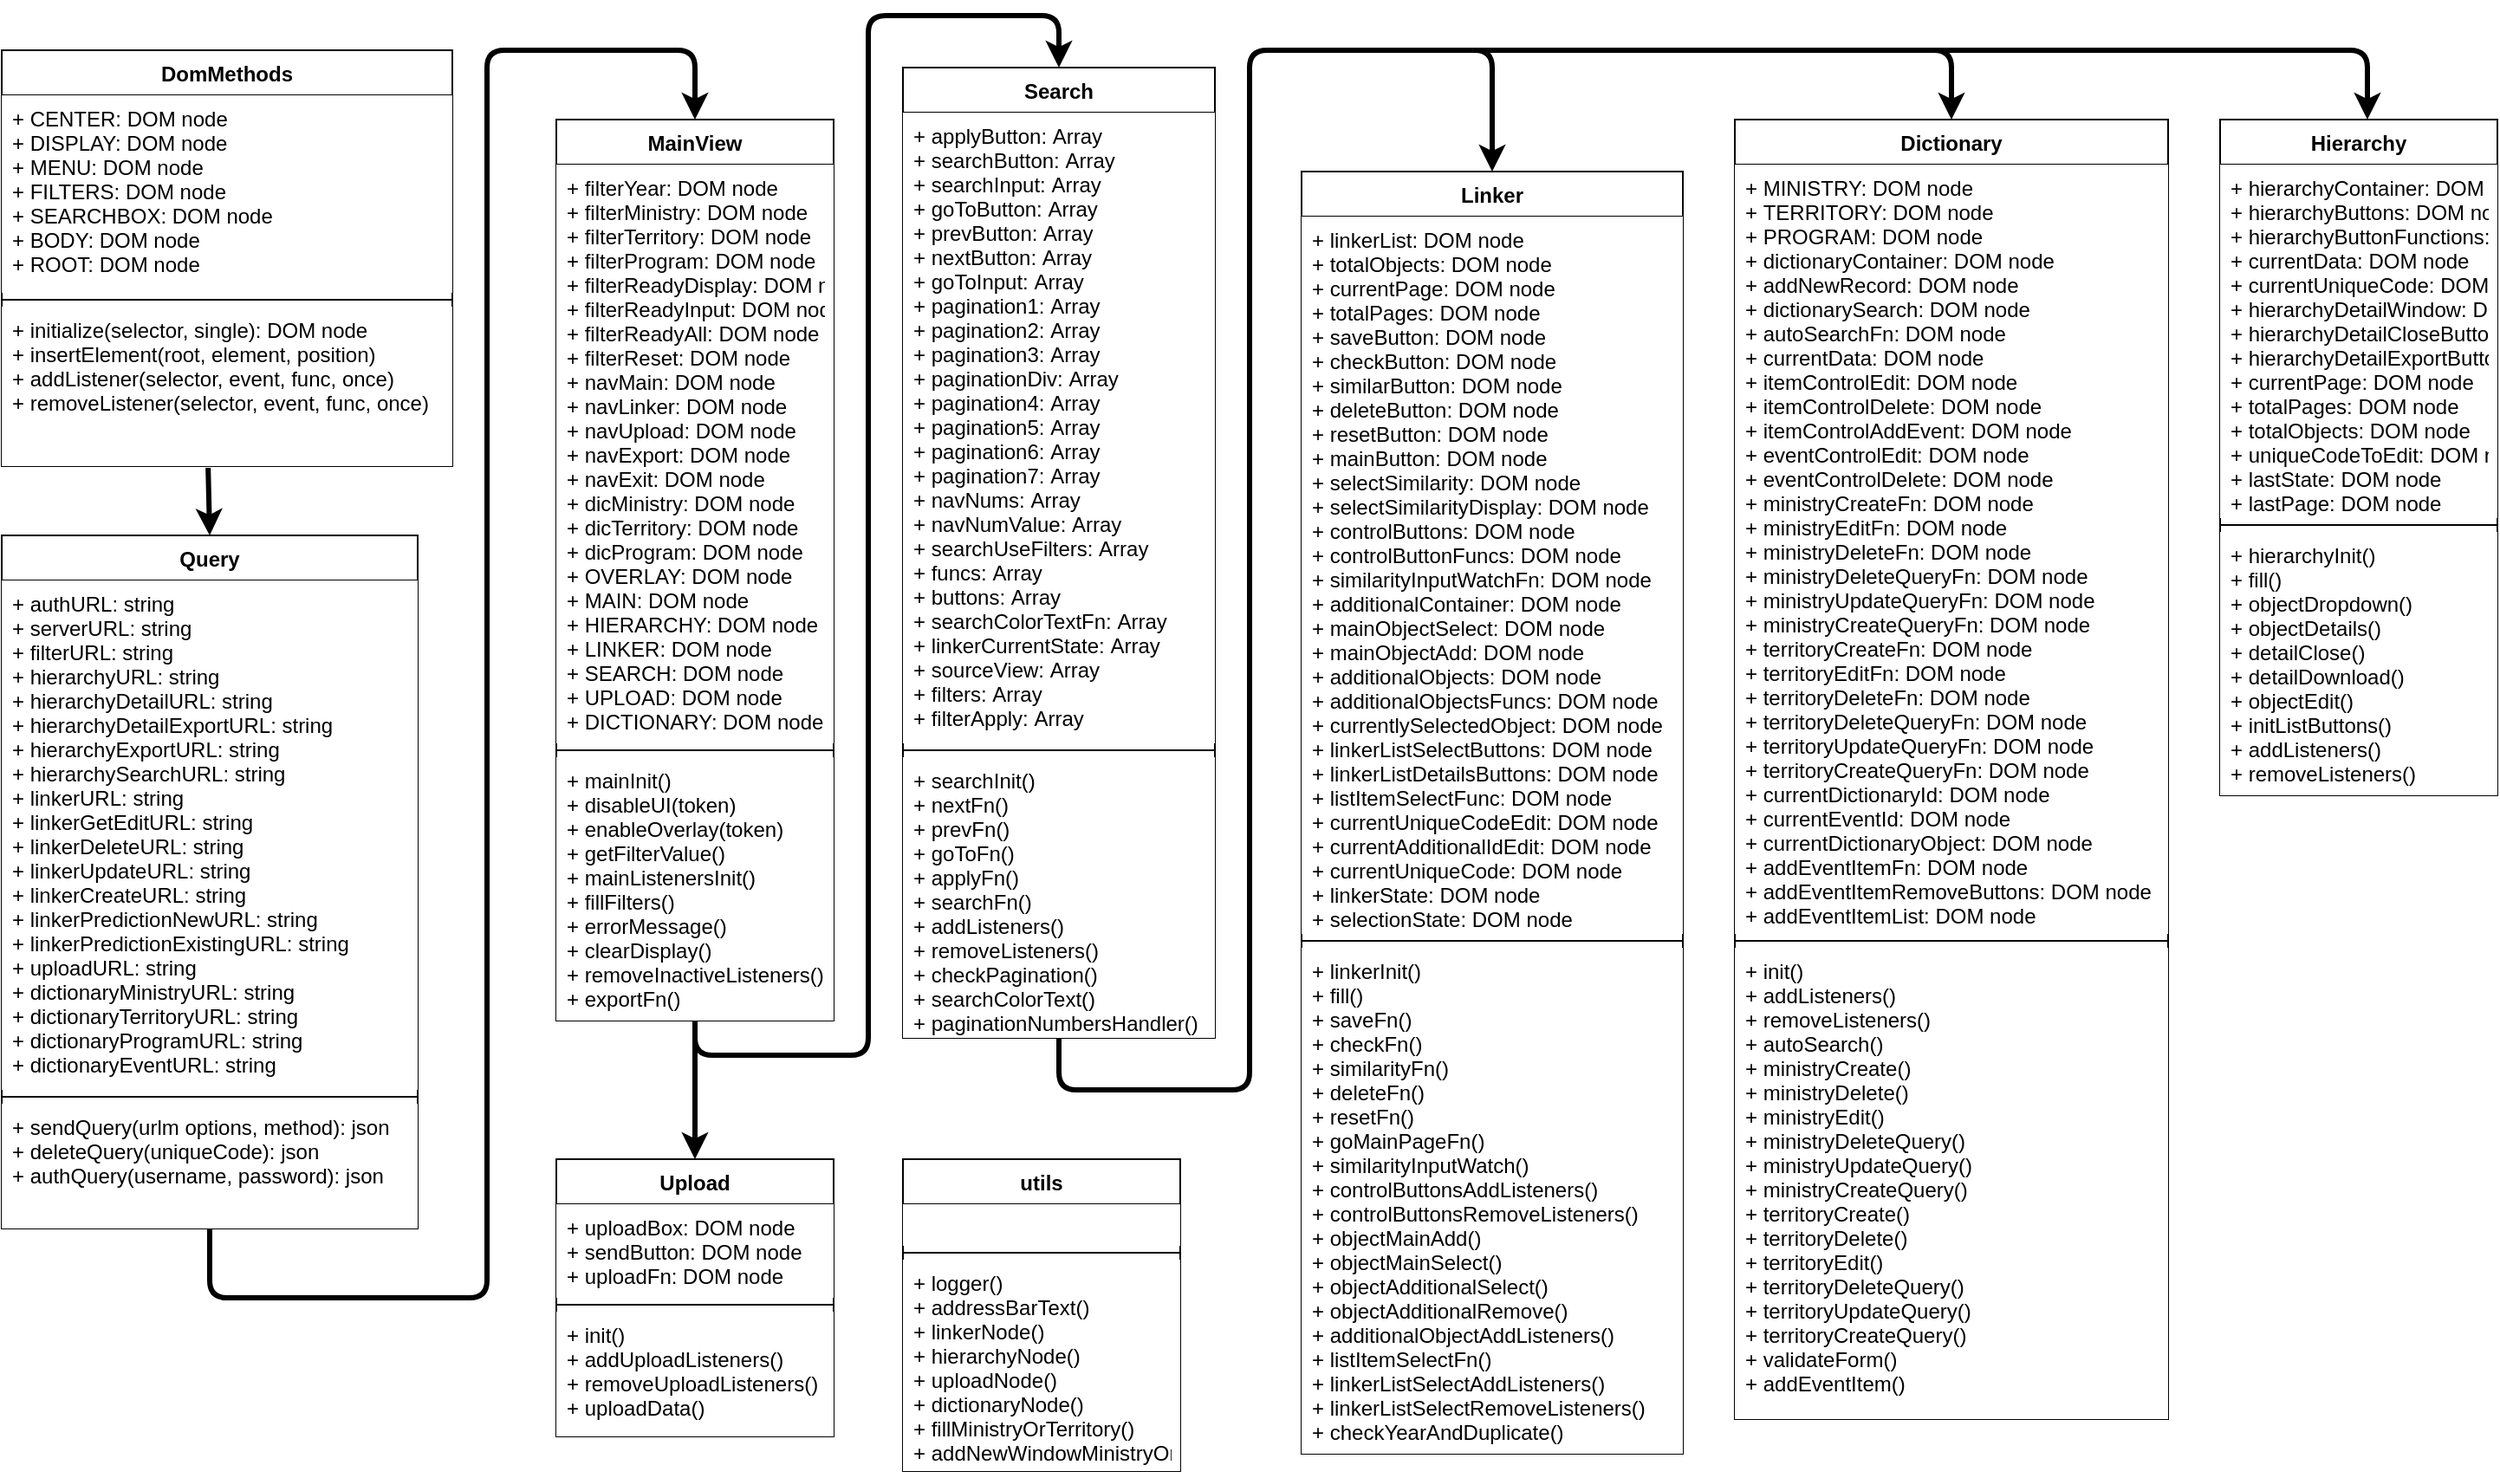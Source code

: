 <mxfile version="13.6.2" type="github">
  <diagram id="EmlVeWdNHWqG-HsblOHk" name="Page-1">
    <mxGraphModel dx="2523" dy="876" grid="1" gridSize="10" guides="1" tooltips="1" connect="1" arrows="1" fold="1" page="1" pageScale="1" pageWidth="850" pageHeight="1100" math="0" shadow="0">
      <root>
        <mxCell id="0" />
        <mxCell id="1" parent="0" />
        <mxCell id="BPLZNxsTZmLnbDWGY6EG-1" value="DomMethods" style="swimlane;fontStyle=1;align=center;verticalAlign=top;childLayout=stackLayout;horizontal=1;startSize=26;horizontalStack=0;resizeParent=1;resizeParentMax=0;resizeLast=0;collapsible=1;marginBottom=0;" parent="1" vertex="1">
          <mxGeometry x="-760" y="40" width="260" height="240" as="geometry" />
        </mxCell>
        <mxCell id="BPLZNxsTZmLnbDWGY6EG-2" value="+ CENTER: DOM node&#xa;+ DISPLAY: DOM node&#xa;+ MENU: DOM node&#xa;+ FILTERS: DOM node&#xa;+ SEARCHBOX: DOM node&#xa;+ BODY: DOM node&#xa;+ ROOT: DOM node" style="text;strokeColor=none;align=left;verticalAlign=top;spacingLeft=4;spacingRight=4;overflow=hidden;rotatable=0;points=[[0,0.5],[1,0.5]];portConstraint=eastwest;fillColor=#ffffff;" parent="BPLZNxsTZmLnbDWGY6EG-1" vertex="1">
          <mxGeometry y="26" width="260" height="114" as="geometry" />
        </mxCell>
        <mxCell id="BPLZNxsTZmLnbDWGY6EG-3" value="" style="line;strokeWidth=1;fillColor=none;align=left;verticalAlign=middle;spacingTop=-1;spacingLeft=3;spacingRight=3;rotatable=0;labelPosition=right;points=[];portConstraint=eastwest;" parent="BPLZNxsTZmLnbDWGY6EG-1" vertex="1">
          <mxGeometry y="140" width="260" height="8" as="geometry" />
        </mxCell>
        <mxCell id="BPLZNxsTZmLnbDWGY6EG-4" value="+ initialize(selector, single): DOM node&#xa;+ insertElement(root, element, position)&#xa;+ addListener(selector, event, func, once)&#xa;+ removeListener(selector, event, func, once)" style="text;strokeColor=none;align=left;verticalAlign=top;spacingLeft=4;spacingRight=4;overflow=hidden;rotatable=0;points=[[0,0.5],[1,0.5]];portConstraint=eastwest;fillColor=#ffffff;" parent="BPLZNxsTZmLnbDWGY6EG-1" vertex="1">
          <mxGeometry y="148" width="260" height="92" as="geometry" />
        </mxCell>
        <mxCell id="9VmN0dgmtJ_7vDDzthu5-1" value="" style="endArrow=classic;html=1;exitX=0.458;exitY=1.011;exitDx=0;exitDy=0;exitPerimeter=0;entryX=0.5;entryY=0;entryDx=0;entryDy=0;strokeWidth=3;" edge="1" parent="1" source="BPLZNxsTZmLnbDWGY6EG-4" target="BPLZNxsTZmLnbDWGY6EG-5">
          <mxGeometry width="50" height="50" relative="1" as="geometry">
            <mxPoint x="20" y="420" as="sourcePoint" />
            <mxPoint x="70" y="370" as="targetPoint" />
          </mxGeometry>
        </mxCell>
        <mxCell id="BPLZNxsTZmLnbDWGY6EG-5" value="Query" style="swimlane;fontStyle=1;align=center;verticalAlign=top;childLayout=stackLayout;horizontal=1;startSize=26;horizontalStack=0;resizeParent=1;resizeParentMax=0;resizeLast=0;collapsible=1;marginBottom=0;" parent="1" vertex="1">
          <mxGeometry x="-760" y="320" width="240" height="400" as="geometry" />
        </mxCell>
        <mxCell id="BPLZNxsTZmLnbDWGY6EG-6" value="+ authURL: string&#xa;+ serverURL: string&#xa;+ filterURL: string&#xa;+ hierarchyURL: string&#xa;+ hierarchyDetailURL: string&#xa;+ hierarchyDetailExportURL: string&#xa;+ hierarchyExportURL: string&#xa;+ hierarchySearchURL: string&#xa;+ linkerURL: string&#xa;+ linkerGetEditURL: string&#xa;+ linkerDeleteURL: string&#xa;+ linkerUpdateURL: string&#xa;+ linkerCreateURL: string&#xa;+ linkerPredictionNewURL: string&#xa;+ linkerPredictionExistingURL: string&#xa;+ uploadURL: string&#xa;+ dictionaryMinistryURL: string&#xa;+ dictionaryTerritoryURL: string&#xa;+ dictionaryProgramURL: string&#xa;+ dictionaryEventURL: string" style="text;strokeColor=none;align=left;verticalAlign=top;spacingLeft=4;spacingRight=4;overflow=hidden;rotatable=0;points=[[0,0.5],[1,0.5]];portConstraint=eastwest;fillColor=#ffffff;" parent="BPLZNxsTZmLnbDWGY6EG-5" vertex="1">
          <mxGeometry y="26" width="240" height="294" as="geometry" />
        </mxCell>
        <mxCell id="BPLZNxsTZmLnbDWGY6EG-7" value="" style="line;strokeWidth=1;fillColor=none;align=left;verticalAlign=middle;spacingTop=-1;spacingLeft=3;spacingRight=3;rotatable=0;labelPosition=right;points=[];portConstraint=eastwest;" parent="BPLZNxsTZmLnbDWGY6EG-5" vertex="1">
          <mxGeometry y="320" width="240" height="8" as="geometry" />
        </mxCell>
        <mxCell id="BPLZNxsTZmLnbDWGY6EG-8" value="+ sendQuery(urlm options, method): json&#xa;+ deleteQuery(uniqueCode): json&#xa;+ authQuery(username, password): json" style="text;strokeColor=none;align=left;verticalAlign=top;spacingLeft=4;spacingRight=4;overflow=hidden;rotatable=0;points=[[0,0.5],[1,0.5]];portConstraint=eastwest;fillColor=#ffffff;" parent="BPLZNxsTZmLnbDWGY6EG-5" vertex="1">
          <mxGeometry y="328" width="240" height="72" as="geometry" />
        </mxCell>
        <mxCell id="9VmN0dgmtJ_7vDDzthu5-2" value="" style="endArrow=classic;html=1;exitX=0.5;exitY=1;exitDx=0;exitDy=0;entryX=0.5;entryY=0;entryDx=0;entryDy=0;strokeWidth=3;" edge="1" parent="1" source="BPLZNxsTZmLnbDWGY6EG-5" target="BPLZNxsTZmLnbDWGY6EG-9">
          <mxGeometry width="50" height="50" relative="1" as="geometry">
            <mxPoint x="20" y="420" as="sourcePoint" />
            <mxPoint x="70" y="370" as="targetPoint" />
            <Array as="points">
              <mxPoint x="-640" y="760" />
              <mxPoint x="-480" y="760" />
              <mxPoint x="-480" y="40" />
              <mxPoint x="-360" y="40" />
            </Array>
          </mxGeometry>
        </mxCell>
        <mxCell id="BPLZNxsTZmLnbDWGY6EG-9" value="MainView" style="swimlane;fontStyle=1;align=center;verticalAlign=top;childLayout=stackLayout;horizontal=1;startSize=26;horizontalStack=0;resizeParent=1;resizeParentMax=0;resizeLast=0;collapsible=1;marginBottom=0;" parent="1" vertex="1">
          <mxGeometry x="-440" y="80" width="160" height="520" as="geometry" />
        </mxCell>
        <mxCell id="BPLZNxsTZmLnbDWGY6EG-10" value="+ filterYear: DOM node&#xa;+ filterMinistry: DOM node&#xa;+ filterTerritory: DOM node&#xa;+ filterProgram: DOM node&#xa;+ filterReadyDisplay: DOM node&#xa;+ filterReadyInput: DOM node&#xa;+ filterReadyAll: DOM node&#xa;+ filterReset: DOM node&#xa;+ navMain: DOM node&#xa;+ navLinker: DOM node&#xa;+ navUpload: DOM node&#xa;+ navExport: DOM node&#xa;+ navExit: DOM node&#xa;+ dicMinistry: DOM node&#xa;+ dicTerritory: DOM node&#xa;+ dicProgram: DOM node&#xa;+ OVERLAY: DOM node&#xa;+ MAIN: DOM node&#xa;+ HIERARCHY: DOM node&#xa;+ LINKER: DOM node&#xa;+ SEARCH: DOM node&#xa;+ UPLOAD: DOM node&#xa;+ DICTIONARY: DOM node" style="text;strokeColor=none;align=left;verticalAlign=top;spacingLeft=4;spacingRight=4;overflow=hidden;rotatable=0;points=[[0,0.5],[1,0.5]];portConstraint=eastwest;fillColor=#ffffff;" parent="BPLZNxsTZmLnbDWGY6EG-9" vertex="1">
          <mxGeometry y="26" width="160" height="334" as="geometry" />
        </mxCell>
        <mxCell id="BPLZNxsTZmLnbDWGY6EG-11" value="" style="line;strokeWidth=1;fillColor=none;align=left;verticalAlign=middle;spacingTop=-1;spacingLeft=3;spacingRight=3;rotatable=0;labelPosition=right;points=[];portConstraint=eastwest;" parent="BPLZNxsTZmLnbDWGY6EG-9" vertex="1">
          <mxGeometry y="360" width="160" height="8" as="geometry" />
        </mxCell>
        <mxCell id="BPLZNxsTZmLnbDWGY6EG-12" value="+ mainInit()&#xa;+ disableUI(token)&#xa;+ enableOverlay(token)&#xa;+ getFilterValue()&#xa;+ mainListenersInit()&#xa;+ fillFilters()&#xa;+ errorMessage()&#xa;+ clearDisplay()&#xa;+ removeInactiveListeners()&#xa;+ exportFn()" style="text;strokeColor=none;align=left;verticalAlign=top;spacingLeft=4;spacingRight=4;overflow=hidden;rotatable=0;points=[[0,0.5],[1,0.5]];portConstraint=eastwest;fillColor=#ffffff;" parent="BPLZNxsTZmLnbDWGY6EG-9" vertex="1">
          <mxGeometry y="368" width="160" height="152" as="geometry" />
        </mxCell>
        <mxCell id="9VmN0dgmtJ_7vDDzthu5-3" value="" style="endArrow=classic;html=1;strokeWidth=3;exitX=0.5;exitY=1;exitDx=0;exitDy=0;entryX=0.5;entryY=0;entryDx=0;entryDy=0;" edge="1" parent="1" source="BPLZNxsTZmLnbDWGY6EG-9" target="BPLZNxsTZmLnbDWGY6EG-17">
          <mxGeometry width="50" height="50" relative="1" as="geometry">
            <mxPoint x="-100" y="420" as="sourcePoint" />
            <mxPoint x="-50" y="370" as="targetPoint" />
            <Array as="points">
              <mxPoint x="-360" y="620" />
              <mxPoint x="-310" y="620" />
              <mxPoint x="-260" y="620" />
              <mxPoint x="-260" y="20" />
              <mxPoint x="-150" y="20" />
            </Array>
          </mxGeometry>
        </mxCell>
        <mxCell id="BPLZNxsTZmLnbDWGY6EG-17" value="Search" style="swimlane;fontStyle=1;align=center;verticalAlign=top;childLayout=stackLayout;horizontal=1;startSize=26;horizontalStack=0;resizeParent=1;resizeParentMax=0;resizeLast=0;collapsible=1;marginBottom=0;" parent="1" vertex="1">
          <mxGeometry x="-240" y="50" width="180" height="560" as="geometry" />
        </mxCell>
        <mxCell id="BPLZNxsTZmLnbDWGY6EG-18" value="+ applyButton: Array&#xa;+ searchButton: Array&#xa;+ searchInput: Array&#xa;+ goToButton: Array&#xa;+ prevButton: Array&#xa;+ nextButton: Array&#xa;+ goToInput: Array&#xa;+ pagination1: Array&#xa;+ pagination2: Array&#xa;+ pagination3: Array&#xa;+ paginationDiv: Array&#xa;+ pagination4: Array&#xa;+ pagination5: Array&#xa;+ pagination6: Array&#xa;+ pagination7: Array&#xa;+ navNums: Array&#xa;+ navNumValue: Array&#xa;+ searchUseFilters: Array&#xa;+ funcs: Array&#xa;+ buttons: Array&#xa;+ searchColorTextFn: Array&#xa;+ linkerCurrentState: Array&#xa;+ sourceView: Array&#xa;+ filters: Array&#xa;+ filterApply: Array" style="text;strokeColor=none;align=left;verticalAlign=top;spacingLeft=4;spacingRight=4;overflow=hidden;rotatable=0;points=[[0,0.5],[1,0.5]];portConstraint=eastwest;fillColor=#ffffff;" parent="BPLZNxsTZmLnbDWGY6EG-17" vertex="1">
          <mxGeometry y="26" width="180" height="364" as="geometry" />
        </mxCell>
        <mxCell id="BPLZNxsTZmLnbDWGY6EG-19" value="" style="line;strokeWidth=1;fillColor=none;align=left;verticalAlign=middle;spacingTop=-1;spacingLeft=3;spacingRight=3;rotatable=0;labelPosition=right;points=[];portConstraint=eastwest;" parent="BPLZNxsTZmLnbDWGY6EG-17" vertex="1">
          <mxGeometry y="390" width="180" height="8" as="geometry" />
        </mxCell>
        <mxCell id="BPLZNxsTZmLnbDWGY6EG-20" value="+ searchInit()&#xa;+ nextFn()&#xa;+ prevFn()&#xa;+ goToFn()&#xa;+ applyFn()&#xa;+ searchFn()&#xa;+ addListeners()&#xa;+ removeListeners()&#xa;+ checkPagination()&#xa;+ searchColorText()&#xa;+ paginationNumbersHandler()" style="text;strokeColor=none;align=left;verticalAlign=top;spacingLeft=4;spacingRight=4;overflow=hidden;rotatable=0;points=[[0,0.5],[1,0.5]];portConstraint=eastwest;fillColor=#ffffff;" parent="BPLZNxsTZmLnbDWGY6EG-17" vertex="1">
          <mxGeometry y="398" width="180" height="162" as="geometry" />
        </mxCell>
        <mxCell id="BPLZNxsTZmLnbDWGY6EG-33" value="Upload" style="swimlane;fontStyle=1;align=center;verticalAlign=top;childLayout=stackLayout;horizontal=1;startSize=26;horizontalStack=0;resizeParent=1;resizeParentMax=0;resizeLast=0;collapsible=1;marginBottom=0;" parent="1" vertex="1">
          <mxGeometry x="-440" y="680" width="160" height="160" as="geometry" />
        </mxCell>
        <mxCell id="BPLZNxsTZmLnbDWGY6EG-34" value="+ uploadBox: DOM node&#xa;+ sendButton: DOM node&#xa;+ uploadFn: DOM node" style="text;strokeColor=none;align=left;verticalAlign=top;spacingLeft=4;spacingRight=4;overflow=hidden;rotatable=0;points=[[0,0.5],[1,0.5]];portConstraint=eastwest;fillColor=#ffffff;" parent="BPLZNxsTZmLnbDWGY6EG-33" vertex="1">
          <mxGeometry y="26" width="160" height="54" as="geometry" />
        </mxCell>
        <mxCell id="BPLZNxsTZmLnbDWGY6EG-35" value="" style="line;strokeWidth=1;fillColor=none;align=left;verticalAlign=middle;spacingTop=-1;spacingLeft=3;spacingRight=3;rotatable=0;labelPosition=right;points=[];portConstraint=eastwest;" parent="BPLZNxsTZmLnbDWGY6EG-33" vertex="1">
          <mxGeometry y="80" width="160" height="8" as="geometry" />
        </mxCell>
        <mxCell id="BPLZNxsTZmLnbDWGY6EG-36" value="+ init()&#xa;+ addUploadListeners()&#xa;+ removeUploadListeners()&#xa;+ uploadData()" style="text;strokeColor=none;align=left;verticalAlign=top;spacingLeft=4;spacingRight=4;overflow=hidden;rotatable=0;points=[[0,0.5],[1,0.5]];portConstraint=eastwest;fillColor=#ffffff;" parent="BPLZNxsTZmLnbDWGY6EG-33" vertex="1">
          <mxGeometry y="88" width="160" height="72" as="geometry" />
        </mxCell>
        <mxCell id="9VmN0dgmtJ_7vDDzthu5-5" value="" style="endArrow=classic;html=1;strokeWidth=3;entryX=0.5;entryY=0;entryDx=0;entryDy=0;" edge="1" parent="1" target="BPLZNxsTZmLnbDWGY6EG-33">
          <mxGeometry width="50" height="50" relative="1" as="geometry">
            <mxPoint x="-360" y="600" as="sourcePoint" />
            <mxPoint x="-50" y="570" as="targetPoint" />
          </mxGeometry>
        </mxCell>
        <mxCell id="BPLZNxsTZmLnbDWGY6EG-25" value="Linker" style="swimlane;fontStyle=1;align=center;verticalAlign=top;childLayout=stackLayout;horizontal=1;startSize=26;horizontalStack=0;resizeParent=1;resizeParentMax=0;resizeLast=0;collapsible=1;marginBottom=0;" parent="1" vertex="1">
          <mxGeometry x="-10" y="110" width="220" height="740" as="geometry" />
        </mxCell>
        <mxCell id="BPLZNxsTZmLnbDWGY6EG-26" value="+ linkerList: DOM node&#xa;+ totalObjects: DOM node&#xa;+ currentPage: DOM node&#xa;+ totalPages: DOM node&#xa;+ saveButton: DOM node&#xa;+ checkButton: DOM node&#xa;+ similarButton: DOM node&#xa;+ deleteButton: DOM node&#xa;+ resetButton: DOM node&#xa;+ mainButton: DOM node&#xa;+ selectSimilarity: DOM node&#xa;+ selectSimilarityDisplay: DOM node&#xa;+ controlButtons: DOM node&#xa;+ controlButtonFuncs: DOM node&#xa;+ similarityInputWatchFn: DOM node&#xa;+ additionalContainer: DOM node&#xa;+ mainObjectSelect: DOM node&#xa;+ mainObjectAdd: DOM node&#xa;+ additionalObjects: DOM node&#xa;+ additionalObjectsFuncs: DOM node&#xa;+ currentlySelectedObject: DOM node&#xa;+ linkerListSelectButtons: DOM node&#xa;+ linkerListDetailsButtons: DOM node&#xa;+ listItemSelectFunc: DOM node&#xa;+ currentUniqueCodeEdit: DOM node&#xa;+ currentAdditionalIdEdit: DOM node&#xa;+ currentUniqueCode: DOM node&#xa;+ linkerState: DOM node&#xa;+ selectionState: DOM node" style="text;strokeColor=none;align=left;verticalAlign=top;spacingLeft=4;spacingRight=4;overflow=hidden;rotatable=0;points=[[0,0.5],[1,0.5]];portConstraint=eastwest;fillColor=#ffffff;" parent="BPLZNxsTZmLnbDWGY6EG-25" vertex="1">
          <mxGeometry y="26" width="220" height="414" as="geometry" />
        </mxCell>
        <mxCell id="BPLZNxsTZmLnbDWGY6EG-27" value="" style="line;strokeWidth=1;fillColor=none;align=left;verticalAlign=middle;spacingTop=-1;spacingLeft=3;spacingRight=3;rotatable=0;labelPosition=right;points=[];portConstraint=eastwest;" parent="BPLZNxsTZmLnbDWGY6EG-25" vertex="1">
          <mxGeometry y="440" width="220" height="8" as="geometry" />
        </mxCell>
        <mxCell id="BPLZNxsTZmLnbDWGY6EG-28" value="+ linkerInit()&#xa;+ fill()&#xa;+ saveFn()&#xa;+ checkFn()&#xa;+ similarityFn()&#xa;+ deleteFn()&#xa;+ resetFn()&#xa;+ goMainPageFn()&#xa;+ similarityInputWatch()&#xa;+ controlButtonsAddListeners()&#xa;+ controlButtonsRemoveListeners()&#xa;+ objectMainAdd()&#xa;+ objectMainSelect()&#xa;+ objectAdditionalSelect()&#xa;+ objectAdditionalRemove()&#xa;+ additionalObjectAddListeners()&#xa;+ listItemSelectFn()&#xa;+ linkerListSelectAddListeners()&#xa;+ linkerListSelectRemoveListeners()&#xa;+ checkYearAndDuplicate()" style="text;strokeColor=none;align=left;verticalAlign=top;spacingLeft=4;spacingRight=4;overflow=hidden;rotatable=0;points=[[0,0.5],[1,0.5]];portConstraint=eastwest;fillColor=#ffffff;" parent="BPLZNxsTZmLnbDWGY6EG-25" vertex="1">
          <mxGeometry y="448" width="220" height="292" as="geometry" />
        </mxCell>
        <mxCell id="9VmN0dgmtJ_7vDDzthu5-6" value="" style="endArrow=classic;html=1;strokeWidth=3;exitX=0.5;exitY=1;exitDx=0;exitDy=0;entryX=0.5;entryY=0;entryDx=0;entryDy=0;" edge="1" parent="1" source="BPLZNxsTZmLnbDWGY6EG-17" target="BPLZNxsTZmLnbDWGY6EG-25">
          <mxGeometry width="50" height="50" relative="1" as="geometry">
            <mxPoint x="30" y="410" as="sourcePoint" />
            <mxPoint x="80" y="360" as="targetPoint" />
            <Array as="points">
              <mxPoint x="-150" y="640" />
              <mxPoint x="-40" y="640" />
              <mxPoint x="-40" y="40" />
              <mxPoint x="100" y="40" />
            </Array>
          </mxGeometry>
        </mxCell>
        <mxCell id="BPLZNxsTZmLnbDWGY6EG-29" value="Dictionary" style="swimlane;fontStyle=1;align=center;verticalAlign=top;childLayout=stackLayout;horizontal=1;startSize=26;horizontalStack=0;resizeParent=1;resizeParentMax=0;resizeLast=0;collapsible=1;marginBottom=0;" parent="1" vertex="1">
          <mxGeometry x="240" y="80" width="250" height="750" as="geometry" />
        </mxCell>
        <mxCell id="BPLZNxsTZmLnbDWGY6EG-30" value="+ MINISTRY: DOM node&#xa;+ TERRITORY: DOM node&#xa;+ PROGRAM: DOM node&#xa;+ dictionaryContainer: DOM node&#xa;+ addNewRecord: DOM node&#xa;+ dictionarySearch: DOM node&#xa;+ autoSearchFn: DOM node&#xa;+ currentData: DOM node&#xa;+ itemControlEdit: DOM node&#xa;+ itemControlDelete: DOM node&#xa;+ itemControlAddEvent: DOM node&#xa;+ eventControlEdit: DOM node&#xa;+ eventControlDelete: DOM node&#xa;+ ministryCreateFn: DOM node&#xa;+ ministryEditFn: DOM node&#xa;+ ministryDeleteFn: DOM node&#xa;+ ministryDeleteQueryFn: DOM node&#xa;+ ministryUpdateQueryFn: DOM node&#xa;+ ministryCreateQueryFn: DOM node&#xa;+ territoryCreateFn: DOM node&#xa;+ territoryEditFn: DOM node&#xa;+ territoryDeleteFn: DOM node&#xa;+ territoryDeleteQueryFn: DOM node&#xa;+ territoryUpdateQueryFn: DOM node&#xa;+ territoryCreateQueryFn: DOM node&#xa;+ currentDictionaryId: DOM node&#xa;+ currentEventId: DOM node&#xa;+ currentDictionaryObject: DOM node&#xa;+ addEventItemFn: DOM node&#xa;+ addEventItemRemoveButtons: DOM node&#xa;+ addEventItemList: DOM node" style="text;strokeColor=none;align=left;verticalAlign=top;spacingLeft=4;spacingRight=4;overflow=hidden;rotatable=0;points=[[0,0.5],[1,0.5]];portConstraint=eastwest;fillColor=#ffffff;" parent="BPLZNxsTZmLnbDWGY6EG-29" vertex="1">
          <mxGeometry y="26" width="250" height="444" as="geometry" />
        </mxCell>
        <mxCell id="BPLZNxsTZmLnbDWGY6EG-31" value="" style="line;strokeWidth=1;fillColor=none;align=left;verticalAlign=middle;spacingTop=-1;spacingLeft=3;spacingRight=3;rotatable=0;labelPosition=right;points=[];portConstraint=eastwest;" parent="BPLZNxsTZmLnbDWGY6EG-29" vertex="1">
          <mxGeometry y="470" width="250" height="8" as="geometry" />
        </mxCell>
        <mxCell id="BPLZNxsTZmLnbDWGY6EG-32" value="+ init()&#xa;+ addListeners()&#xa;+ removeListeners()&#xa;+ autoSearch()&#xa;+ ministryCreate()&#xa;+ ministryDelete()&#xa;+ ministryEdit()&#xa;+ ministryDeleteQuery()&#xa;+ ministryUpdateQuery()&#xa;+ ministryCreateQuery()&#xa;+ territoryCreate()&#xa;+ territoryDelete()&#xa;+ territoryEdit()&#xa;+ territoryDeleteQuery()&#xa;+ territoryUpdateQuery()&#xa;+ territoryCreateQuery()&#xa;+ validateForm()&#xa;+ addEventItem()" style="text;strokeColor=none;align=left;verticalAlign=top;spacingLeft=4;spacingRight=4;overflow=hidden;rotatable=0;points=[[0,0.5],[1,0.5]];portConstraint=eastwest;fillColor=#ffffff;" parent="BPLZNxsTZmLnbDWGY6EG-29" vertex="1">
          <mxGeometry y="478" width="250" height="272" as="geometry" />
        </mxCell>
        <mxCell id="BPLZNxsTZmLnbDWGY6EG-13" value="utils" style="swimlane;fontStyle=1;align=center;verticalAlign=top;childLayout=stackLayout;horizontal=1;startSize=26;horizontalStack=0;resizeParent=1;resizeParentMax=0;resizeLast=0;collapsible=1;marginBottom=0;" parent="1" vertex="1">
          <mxGeometry x="-240" y="680" width="160" height="180" as="geometry" />
        </mxCell>
        <mxCell id="BPLZNxsTZmLnbDWGY6EG-14" value="" style="text;strokeColor=none;align=left;verticalAlign=top;spacingLeft=4;spacingRight=4;overflow=hidden;rotatable=0;points=[[0,0.5],[1,0.5]];portConstraint=eastwest;fillColor=#ffffff;" parent="BPLZNxsTZmLnbDWGY6EG-13" vertex="1">
          <mxGeometry y="26" width="160" height="24" as="geometry" />
        </mxCell>
        <mxCell id="BPLZNxsTZmLnbDWGY6EG-15" value="" style="line;strokeWidth=1;fillColor=none;align=left;verticalAlign=middle;spacingTop=-1;spacingLeft=3;spacingRight=3;rotatable=0;labelPosition=right;points=[];portConstraint=eastwest;" parent="BPLZNxsTZmLnbDWGY6EG-13" vertex="1">
          <mxGeometry y="50" width="160" height="8" as="geometry" />
        </mxCell>
        <mxCell id="BPLZNxsTZmLnbDWGY6EG-16" value="+ logger()&#xa;+ addressBarText()&#xa;+ linkerNode()&#xa;+ hierarchyNode()&#xa;+ uploadNode()&#xa;+ dictionaryNode()&#xa;+ fillMinistryOrTerritory()&#xa;+ addNewWindowMinistryOrTerritory()" style="text;strokeColor=none;align=left;verticalAlign=top;spacingLeft=4;spacingRight=4;overflow=hidden;rotatable=0;points=[[0,0.5],[1,0.5]];portConstraint=eastwest;fillColor=#ffffff;" parent="BPLZNxsTZmLnbDWGY6EG-13" vertex="1">
          <mxGeometry y="58" width="160" height="122" as="geometry" />
        </mxCell>
        <mxCell id="BPLZNxsTZmLnbDWGY6EG-21" value="Hierarchy" style="swimlane;fontStyle=1;align=center;verticalAlign=top;childLayout=stackLayout;horizontal=1;startSize=26;horizontalStack=0;resizeParent=1;resizeParentMax=0;resizeLast=0;collapsible=1;marginBottom=0;" parent="1" vertex="1">
          <mxGeometry x="520" y="80" width="160" height="390" as="geometry" />
        </mxCell>
        <mxCell id="BPLZNxsTZmLnbDWGY6EG-22" value="+ hierarchyContainer: DOM node&#xa;+ hierarchyButtons: DOM node&#xa;+ hierarchyButtonFunctions: DOM node&#xa;+ currentData: DOM node&#xa;+ currentUniqueCode: DOM node&#xa;+ hierarchyDetailWindow: DOM node&#xa;+ hierarchyDetailCloseButton: DOM node&#xa;+ hierarchyDetailExportButton: DOM node&#xa;+ currentPage: DOM node&#xa;+ totalPages: DOM node&#xa;+ totalObjects: DOM node&#xa;+ uniqueCodeToEdit: DOM node&#xa;+ lastState: DOM node&#xa;+ lastPage: DOM node" style="text;strokeColor=none;align=left;verticalAlign=top;spacingLeft=4;spacingRight=4;overflow=hidden;rotatable=0;points=[[0,0.5],[1,0.5]];portConstraint=eastwest;fillColor=#ffffff;" parent="BPLZNxsTZmLnbDWGY6EG-21" vertex="1">
          <mxGeometry y="26" width="160" height="204" as="geometry" />
        </mxCell>
        <mxCell id="BPLZNxsTZmLnbDWGY6EG-23" value="" style="line;strokeWidth=1;fillColor=none;align=left;verticalAlign=middle;spacingTop=-1;spacingLeft=3;spacingRight=3;rotatable=0;labelPosition=right;points=[];portConstraint=eastwest;" parent="BPLZNxsTZmLnbDWGY6EG-21" vertex="1">
          <mxGeometry y="230" width="160" height="8" as="geometry" />
        </mxCell>
        <mxCell id="BPLZNxsTZmLnbDWGY6EG-24" value="+ hierarchyInit()&#xa;+ fill()&#xa;+ objectDropdown()&#xa;+ objectDetails()&#xa;+ detailClose()&#xa;+ detailDownload()&#xa;+ objectEdit()&#xa;+ initListButtons()&#xa;+ addListeners()&#xa;+ removeListeners()" style="text;strokeColor=none;align=left;verticalAlign=top;spacingLeft=4;spacingRight=4;overflow=hidden;rotatable=0;points=[[0,0.5],[1,0.5]];portConstraint=eastwest;fillColor=#ffffff;" parent="BPLZNxsTZmLnbDWGY6EG-21" vertex="1">
          <mxGeometry y="238" width="160" height="152" as="geometry" />
        </mxCell>
        <mxCell id="9VmN0dgmtJ_7vDDzthu5-7" value="" style="endArrow=classic;html=1;strokeWidth=3;entryX=0.5;entryY=0;entryDx=0;entryDy=0;" edge="1" parent="1" target="BPLZNxsTZmLnbDWGY6EG-29">
          <mxGeometry width="50" height="50" relative="1" as="geometry">
            <mxPoint x="80" y="40" as="sourcePoint" />
            <mxPoint x="360" y="40" as="targetPoint" />
            <Array as="points">
              <mxPoint x="365" y="40" />
            </Array>
          </mxGeometry>
        </mxCell>
        <mxCell id="9VmN0dgmtJ_7vDDzthu5-8" value="" style="endArrow=classic;html=1;strokeWidth=3;entryX=0.5;entryY=0;entryDx=0;entryDy=0;" edge="1" parent="1">
          <mxGeometry width="50" height="50" relative="1" as="geometry">
            <mxPoint x="320" y="40" as="sourcePoint" />
            <mxPoint x="605" y="80" as="targetPoint" />
            <Array as="points">
              <mxPoint x="605" y="40" />
            </Array>
          </mxGeometry>
        </mxCell>
      </root>
    </mxGraphModel>
  </diagram>
</mxfile>
